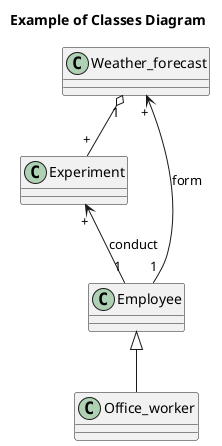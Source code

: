 @startuml
title Example of Classes Diagram

Class Employee
Class Experiment
Class Weather_forecast
Class Office_worker

Employee <|-- Office_worker
Employee"1" -up-> "+"Weather_forecast : form
Employee"1" -up-> "+"Experiment : conduct
Weather_forecast"1" o-- "+"Experiment
@enduml
